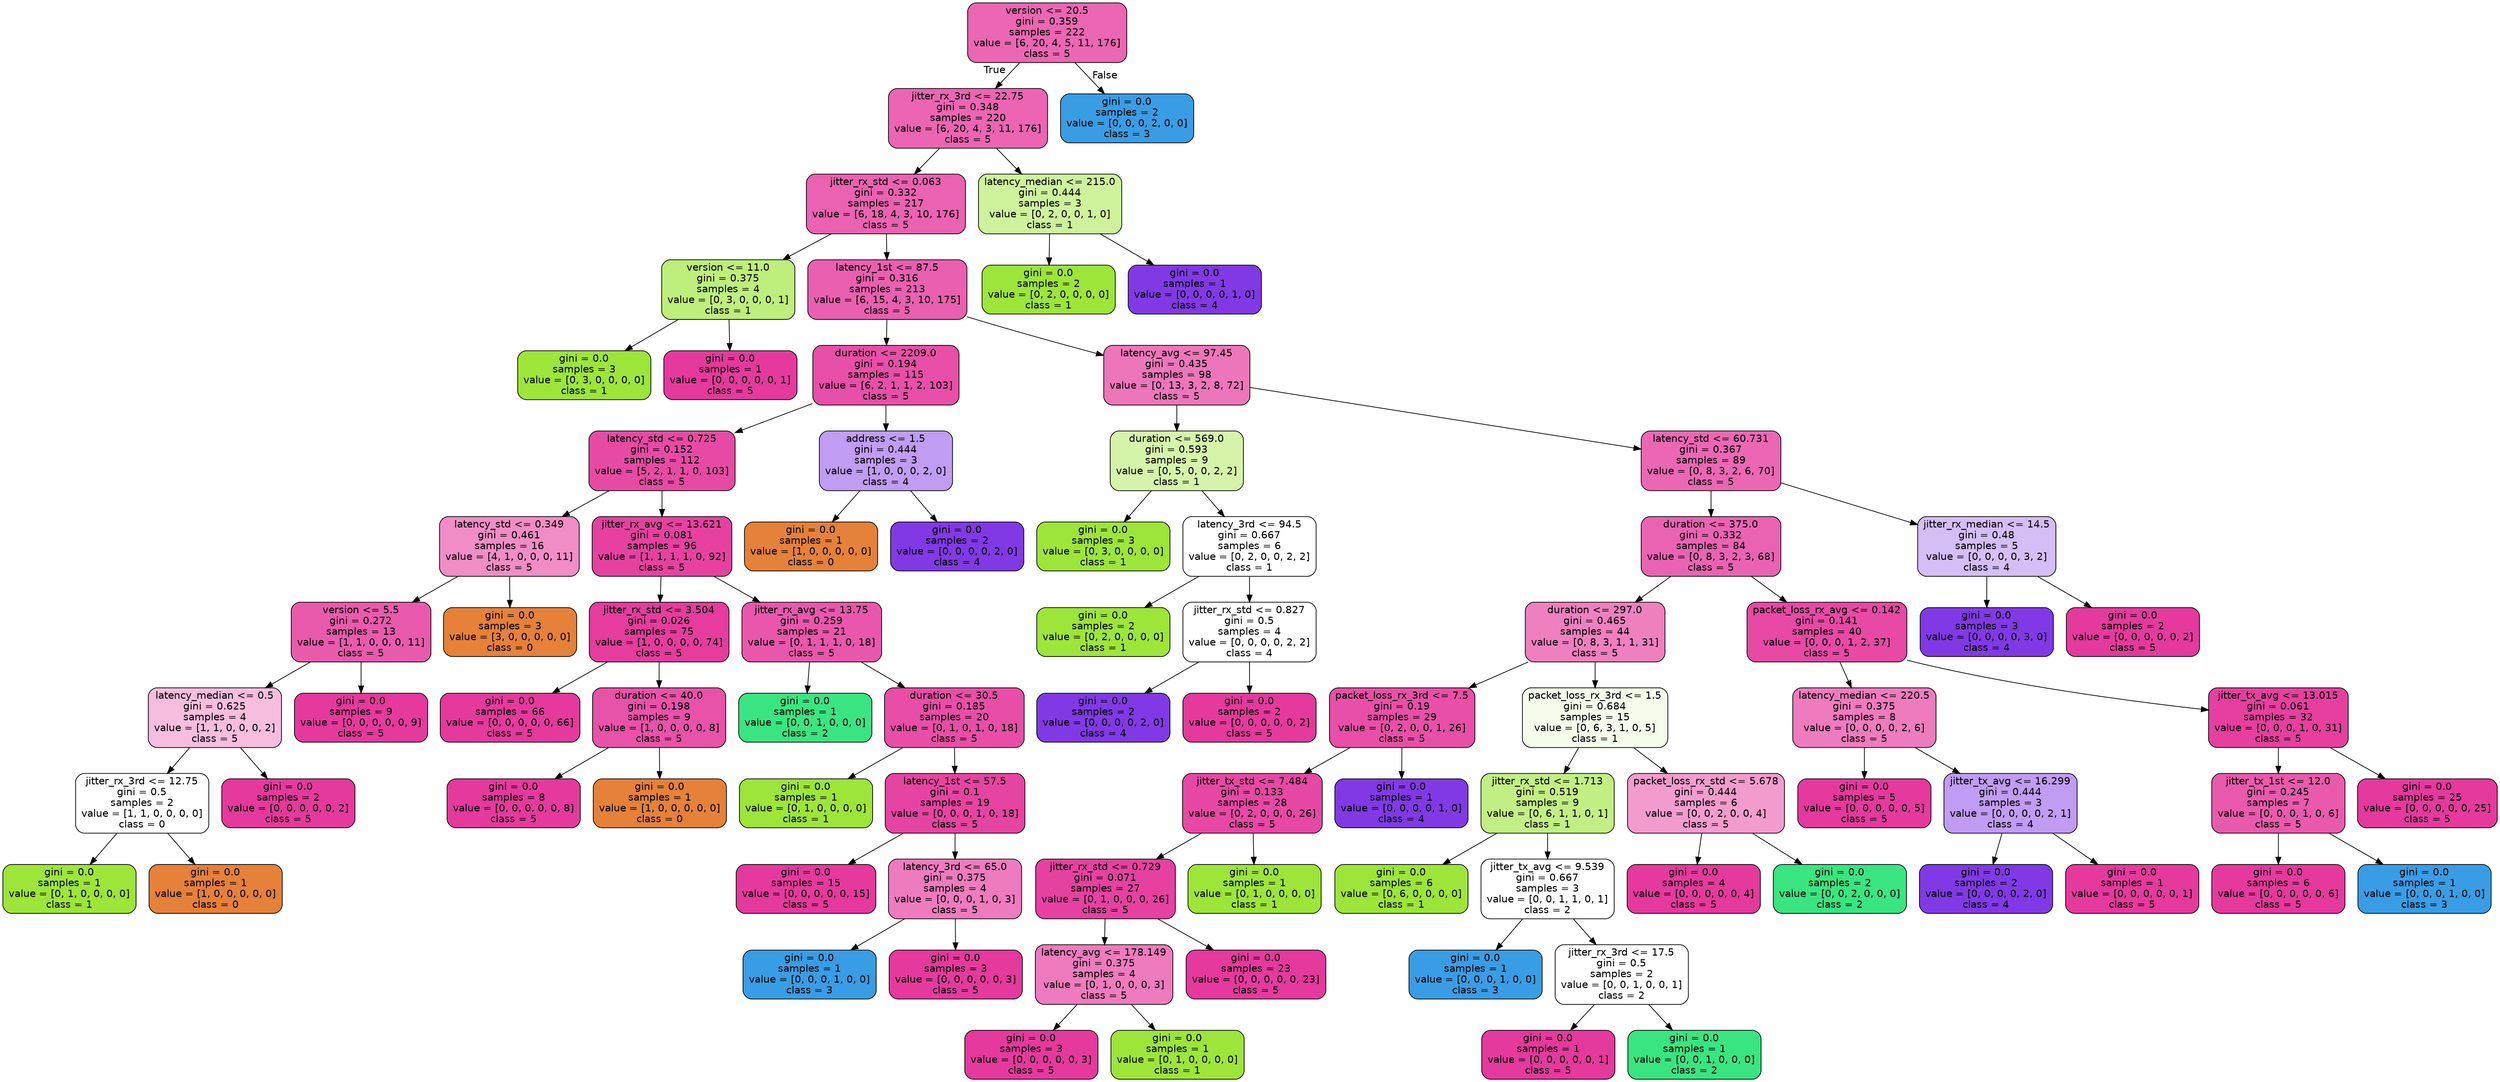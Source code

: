 digraph Tree {
node [shape=box, style="filled, rounded", color="black", fontname=helvetica] ;
edge [fontname=helvetica] ;
0 [label="version <= 20.5\ngini = 0.359\nsamples = 222\nvalue = [6, 20, 4, 5, 11, 176]\nclass = 5", fillcolor="#eb66b3"] ;
1 [label="jitter_rx_3rd <= 22.75\ngini = 0.348\nsamples = 220\nvalue = [6, 20, 4, 3, 11, 176]\nclass = 5", fillcolor="#eb65b3"] ;
0 -> 1 [labeldistance=2.5, labelangle=45, headlabel="True"] ;
2 [label="jitter_rx_std <= 0.063\ngini = 0.332\nsamples = 217\nvalue = [6, 18, 4, 3, 10, 176]\nclass = 5", fillcolor="#ea62b1"] ;
1 -> 2 ;
3 [label="version <= 11.0\ngini = 0.375\nsamples = 4\nvalue = [0, 3, 0, 0, 0, 1]\nclass = 1", fillcolor="#beee7b"] ;
2 -> 3 ;
4 [label="gini = 0.0\nsamples = 3\nvalue = [0, 3, 0, 0, 0, 0]\nclass = 1", fillcolor="#9de539"] ;
3 -> 4 ;
5 [label="gini = 0.0\nsamples = 1\nvalue = [0, 0, 0, 0, 0, 1]\nclass = 5", fillcolor="#e5399d"] ;
3 -> 5 ;
6 [label="latency_1st <= 87.5\ngini = 0.316\nsamples = 213\nvalue = [6, 15, 4, 3, 10, 175]\nclass = 5", fillcolor="#ea5fb0"] ;
2 -> 6 ;
7 [label="duration <= 2209.0\ngini = 0.194\nsamples = 115\nvalue = [6, 2, 1, 1, 2, 103]\nclass = 5", fillcolor="#e84fa8"] ;
6 -> 7 ;
8 [label="latency_std <= 0.725\ngini = 0.152\nsamples = 112\nvalue = [5, 2, 1, 1, 0, 103]\nclass = 5", fillcolor="#e74aa5"] ;
7 -> 8 ;
9 [label="latency_std <= 0.349\ngini = 0.461\nsamples = 16\nvalue = [4, 1, 0, 0, 0, 11]\nclass = 5", fillcolor="#f08cc6"] ;
8 -> 9 ;
10 [label="version <= 5.5\ngini = 0.272\nsamples = 13\nvalue = [1, 1, 0, 0, 0, 11]\nclass = 5", fillcolor="#e95aad"] ;
9 -> 10 ;
11 [label="latency_median <= 0.5\ngini = 0.625\nsamples = 4\nvalue = [1, 1, 0, 0, 0, 2]\nclass = 5", fillcolor="#f6bdde"] ;
10 -> 11 ;
12 [label="jitter_rx_3rd <= 12.75\ngini = 0.5\nsamples = 2\nvalue = [1, 1, 0, 0, 0, 0]\nclass = 0", fillcolor="#ffffff"] ;
11 -> 12 ;
13 [label="gini = 0.0\nsamples = 1\nvalue = [0, 1, 0, 0, 0, 0]\nclass = 1", fillcolor="#9de539"] ;
12 -> 13 ;
14 [label="gini = 0.0\nsamples = 1\nvalue = [1, 0, 0, 0, 0, 0]\nclass = 0", fillcolor="#e58139"] ;
12 -> 14 ;
15 [label="gini = 0.0\nsamples = 2\nvalue = [0, 0, 0, 0, 0, 2]\nclass = 5", fillcolor="#e5399d"] ;
11 -> 15 ;
16 [label="gini = 0.0\nsamples = 9\nvalue = [0, 0, 0, 0, 0, 9]\nclass = 5", fillcolor="#e5399d"] ;
10 -> 16 ;
17 [label="gini = 0.0\nsamples = 3\nvalue = [3, 0, 0, 0, 0, 0]\nclass = 0", fillcolor="#e58139"] ;
9 -> 17 ;
18 [label="jitter_rx_avg <= 13.621\ngini = 0.081\nsamples = 96\nvalue = [1, 1, 1, 1, 0, 92]\nclass = 5", fillcolor="#e641a1"] ;
8 -> 18 ;
19 [label="jitter_rx_std <= 3.504\ngini = 0.026\nsamples = 75\nvalue = [1, 0, 0, 0, 0, 74]\nclass = 5", fillcolor="#e53c9e"] ;
18 -> 19 ;
20 [label="gini = 0.0\nsamples = 66\nvalue = [0, 0, 0, 0, 0, 66]\nclass = 5", fillcolor="#e5399d"] ;
19 -> 20 ;
21 [label="duration <= 40.0\ngini = 0.198\nsamples = 9\nvalue = [1, 0, 0, 0, 0, 8]\nclass = 5", fillcolor="#e852a9"] ;
19 -> 21 ;
22 [label="gini = 0.0\nsamples = 8\nvalue = [0, 0, 0, 0, 0, 8]\nclass = 5", fillcolor="#e5399d"] ;
21 -> 22 ;
23 [label="gini = 0.0\nsamples = 1\nvalue = [1, 0, 0, 0, 0, 0]\nclass = 0", fillcolor="#e58139"] ;
21 -> 23 ;
24 [label="jitter_rx_avg <= 13.75\ngini = 0.259\nsamples = 21\nvalue = [0, 1, 1, 1, 0, 18]\nclass = 5", fillcolor="#e957ac"] ;
18 -> 24 ;
25 [label="gini = 0.0\nsamples = 1\nvalue = [0, 0, 1, 0, 0, 0]\nclass = 2", fillcolor="#39e581"] ;
24 -> 25 ;
26 [label="duration <= 30.5\ngini = 0.185\nsamples = 20\nvalue = [0, 1, 0, 1, 0, 18]\nclass = 5", fillcolor="#e84ea7"] ;
24 -> 26 ;
27 [label="gini = 0.0\nsamples = 1\nvalue = [0, 1, 0, 0, 0, 0]\nclass = 1", fillcolor="#9de539"] ;
26 -> 27 ;
28 [label="latency_1st <= 57.5\ngini = 0.1\nsamples = 19\nvalue = [0, 0, 0, 1, 0, 18]\nclass = 5", fillcolor="#e644a2"] ;
26 -> 28 ;
29 [label="gini = 0.0\nsamples = 15\nvalue = [0, 0, 0, 0, 0, 15]\nclass = 5", fillcolor="#e5399d"] ;
28 -> 29 ;
30 [label="latency_3rd <= 65.0\ngini = 0.375\nsamples = 4\nvalue = [0, 0, 0, 1, 0, 3]\nclass = 5", fillcolor="#ee7bbe"] ;
28 -> 30 ;
31 [label="gini = 0.0\nsamples = 1\nvalue = [0, 0, 0, 1, 0, 0]\nclass = 3", fillcolor="#399de5"] ;
30 -> 31 ;
32 [label="gini = 0.0\nsamples = 3\nvalue = [0, 0, 0, 0, 0, 3]\nclass = 5", fillcolor="#e5399d"] ;
30 -> 32 ;
33 [label="address <= 1.5\ngini = 0.444\nsamples = 3\nvalue = [1, 0, 0, 0, 2, 0]\nclass = 4", fillcolor="#c09cf2"] ;
7 -> 33 ;
34 [label="gini = 0.0\nsamples = 1\nvalue = [1, 0, 0, 0, 0, 0]\nclass = 0", fillcolor="#e58139"] ;
33 -> 34 ;
35 [label="gini = 0.0\nsamples = 2\nvalue = [0, 0, 0, 0, 2, 0]\nclass = 4", fillcolor="#8139e5"] ;
33 -> 35 ;
36 [label="latency_avg <= 97.45\ngini = 0.435\nsamples = 98\nvalue = [0, 13, 3, 2, 8, 72]\nclass = 5", fillcolor="#ed76bb"] ;
6 -> 36 ;
37 [label="duration <= 569.0\ngini = 0.593\nsamples = 9\nvalue = [0, 5, 0, 0, 2, 2]\nclass = 1", fillcolor="#d5f4aa"] ;
36 -> 37 ;
38 [label="gini = 0.0\nsamples = 3\nvalue = [0, 3, 0, 0, 0, 0]\nclass = 1", fillcolor="#9de539"] ;
37 -> 38 ;
39 [label="latency_3rd <= 94.5\ngini = 0.667\nsamples = 6\nvalue = [0, 2, 0, 0, 2, 2]\nclass = 1", fillcolor="#ffffff"] ;
37 -> 39 ;
40 [label="gini = 0.0\nsamples = 2\nvalue = [0, 2, 0, 0, 0, 0]\nclass = 1", fillcolor="#9de539"] ;
39 -> 40 ;
41 [label="jitter_rx_std <= 0.827\ngini = 0.5\nsamples = 4\nvalue = [0, 0, 0, 0, 2, 2]\nclass = 4", fillcolor="#ffffff"] ;
39 -> 41 ;
42 [label="gini = 0.0\nsamples = 2\nvalue = [0, 0, 0, 0, 2, 0]\nclass = 4", fillcolor="#8139e5"] ;
41 -> 42 ;
43 [label="gini = 0.0\nsamples = 2\nvalue = [0, 0, 0, 0, 0, 2]\nclass = 5", fillcolor="#e5399d"] ;
41 -> 43 ;
44 [label="latency_std <= 60.731\ngini = 0.367\nsamples = 89\nvalue = [0, 8, 3, 2, 6, 70]\nclass = 5", fillcolor="#eb67b4"] ;
36 -> 44 ;
45 [label="duration <= 375.0\ngini = 0.332\nsamples = 84\nvalue = [0, 8, 3, 2, 3, 68]\nclass = 5", fillcolor="#ea63b2"] ;
44 -> 45 ;
46 [label="duration <= 297.0\ngini = 0.465\nsamples = 44\nvalue = [0, 8, 3, 1, 1, 31]\nclass = 5", fillcolor="#ee80c0"] ;
45 -> 46 ;
47 [label="packet_loss_rx_3rd <= 7.5\ngini = 0.19\nsamples = 29\nvalue = [0, 2, 0, 0, 1, 26]\nclass = 5", fillcolor="#e84fa8"] ;
46 -> 47 ;
48 [label="jitter_tx_std <= 7.484\ngini = 0.133\nsamples = 28\nvalue = [0, 2, 0, 0, 0, 26]\nclass = 5", fillcolor="#e748a5"] ;
47 -> 48 ;
49 [label="jitter_rx_std <= 0.729\ngini = 0.071\nsamples = 27\nvalue = [0, 1, 0, 0, 0, 26]\nclass = 5", fillcolor="#e641a1"] ;
48 -> 49 ;
50 [label="latency_avg <= 178.149\ngini = 0.375\nsamples = 4\nvalue = [0, 1, 0, 0, 0, 3]\nclass = 5", fillcolor="#ee7bbe"] ;
49 -> 50 ;
51 [label="gini = 0.0\nsamples = 3\nvalue = [0, 0, 0, 0, 0, 3]\nclass = 5", fillcolor="#e5399d"] ;
50 -> 51 ;
52 [label="gini = 0.0\nsamples = 1\nvalue = [0, 1, 0, 0, 0, 0]\nclass = 1", fillcolor="#9de539"] ;
50 -> 52 ;
53 [label="gini = 0.0\nsamples = 23\nvalue = [0, 0, 0, 0, 0, 23]\nclass = 5", fillcolor="#e5399d"] ;
49 -> 53 ;
54 [label="gini = 0.0\nsamples = 1\nvalue = [0, 1, 0, 0, 0, 0]\nclass = 1", fillcolor="#9de539"] ;
48 -> 54 ;
55 [label="gini = 0.0\nsamples = 1\nvalue = [0, 0, 0, 0, 1, 0]\nclass = 4", fillcolor="#8139e5"] ;
47 -> 55 ;
56 [label="packet_loss_rx_3rd <= 1.5\ngini = 0.684\nsamples = 15\nvalue = [0, 6, 3, 1, 0, 5]\nclass = 1", fillcolor="#f5fceb"] ;
46 -> 56 ;
57 [label="jitter_rx_std <= 1.713\ngini = 0.519\nsamples = 9\nvalue = [0, 6, 1, 1, 0, 1]\nclass = 1", fillcolor="#c2ef83"] ;
56 -> 57 ;
58 [label="gini = 0.0\nsamples = 6\nvalue = [0, 6, 0, 0, 0, 0]\nclass = 1", fillcolor="#9de539"] ;
57 -> 58 ;
59 [label="jitter_tx_avg <= 9.539\ngini = 0.667\nsamples = 3\nvalue = [0, 0, 1, 1, 0, 1]\nclass = 2", fillcolor="#ffffff"] ;
57 -> 59 ;
60 [label="gini = 0.0\nsamples = 1\nvalue = [0, 0, 0, 1, 0, 0]\nclass = 3", fillcolor="#399de5"] ;
59 -> 60 ;
61 [label="jitter_rx_3rd <= 17.5\ngini = 0.5\nsamples = 2\nvalue = [0, 0, 1, 0, 0, 1]\nclass = 2", fillcolor="#ffffff"] ;
59 -> 61 ;
62 [label="gini = 0.0\nsamples = 1\nvalue = [0, 0, 0, 0, 0, 1]\nclass = 5", fillcolor="#e5399d"] ;
61 -> 62 ;
63 [label="gini = 0.0\nsamples = 1\nvalue = [0, 0, 1, 0, 0, 0]\nclass = 2", fillcolor="#39e581"] ;
61 -> 63 ;
64 [label="packet_loss_rx_std <= 5.678\ngini = 0.444\nsamples = 6\nvalue = [0, 0, 2, 0, 0, 4]\nclass = 5", fillcolor="#f29cce"] ;
56 -> 64 ;
65 [label="gini = 0.0\nsamples = 4\nvalue = [0, 0, 0, 0, 0, 4]\nclass = 5", fillcolor="#e5399d"] ;
64 -> 65 ;
66 [label="gini = 0.0\nsamples = 2\nvalue = [0, 0, 2, 0, 0, 0]\nclass = 2", fillcolor="#39e581"] ;
64 -> 66 ;
67 [label="packet_loss_rx_avg <= 0.142\ngini = 0.141\nsamples = 40\nvalue = [0, 0, 0, 1, 2, 37]\nclass = 5", fillcolor="#e749a5"] ;
45 -> 67 ;
68 [label="latency_median <= 220.5\ngini = 0.375\nsamples = 8\nvalue = [0, 0, 0, 0, 2, 6]\nclass = 5", fillcolor="#ee7bbe"] ;
67 -> 68 ;
69 [label="gini = 0.0\nsamples = 5\nvalue = [0, 0, 0, 0, 0, 5]\nclass = 5", fillcolor="#e5399d"] ;
68 -> 69 ;
70 [label="jitter_tx_avg <= 16.299\ngini = 0.444\nsamples = 3\nvalue = [0, 0, 0, 0, 2, 1]\nclass = 4", fillcolor="#c09cf2"] ;
68 -> 70 ;
71 [label="gini = 0.0\nsamples = 2\nvalue = [0, 0, 0, 0, 2, 0]\nclass = 4", fillcolor="#8139e5"] ;
70 -> 71 ;
72 [label="gini = 0.0\nsamples = 1\nvalue = [0, 0, 0, 0, 0, 1]\nclass = 5", fillcolor="#e5399d"] ;
70 -> 72 ;
73 [label="jitter_tx_avg <= 13.015\ngini = 0.061\nsamples = 32\nvalue = [0, 0, 0, 1, 0, 31]\nclass = 5", fillcolor="#e63fa0"] ;
67 -> 73 ;
74 [label="jitter_tx_1st <= 12.0\ngini = 0.245\nsamples = 7\nvalue = [0, 0, 0, 1, 0, 6]\nclass = 5", fillcolor="#e95aad"] ;
73 -> 74 ;
75 [label="gini = 0.0\nsamples = 6\nvalue = [0, 0, 0, 0, 0, 6]\nclass = 5", fillcolor="#e5399d"] ;
74 -> 75 ;
76 [label="gini = 0.0\nsamples = 1\nvalue = [0, 0, 0, 1, 0, 0]\nclass = 3", fillcolor="#399de5"] ;
74 -> 76 ;
77 [label="gini = 0.0\nsamples = 25\nvalue = [0, 0, 0, 0, 0, 25]\nclass = 5", fillcolor="#e5399d"] ;
73 -> 77 ;
78 [label="jitter_rx_median <= 14.5\ngini = 0.48\nsamples = 5\nvalue = [0, 0, 0, 0, 3, 2]\nclass = 4", fillcolor="#d5bdf6"] ;
44 -> 78 ;
79 [label="gini = 0.0\nsamples = 3\nvalue = [0, 0, 0, 0, 3, 0]\nclass = 4", fillcolor="#8139e5"] ;
78 -> 79 ;
80 [label="gini = 0.0\nsamples = 2\nvalue = [0, 0, 0, 0, 0, 2]\nclass = 5", fillcolor="#e5399d"] ;
78 -> 80 ;
81 [label="latency_median <= 215.0\ngini = 0.444\nsamples = 3\nvalue = [0, 2, 0, 0, 1, 0]\nclass = 1", fillcolor="#cef29c"] ;
1 -> 81 ;
82 [label="gini = 0.0\nsamples = 2\nvalue = [0, 2, 0, 0, 0, 0]\nclass = 1", fillcolor="#9de539"] ;
81 -> 82 ;
83 [label="gini = 0.0\nsamples = 1\nvalue = [0, 0, 0, 0, 1, 0]\nclass = 4", fillcolor="#8139e5"] ;
81 -> 83 ;
84 [label="gini = 0.0\nsamples = 2\nvalue = [0, 0, 0, 2, 0, 0]\nclass = 3", fillcolor="#399de5"] ;
0 -> 84 [labeldistance=2.5, labelangle=-45, headlabel="False"] ;
}